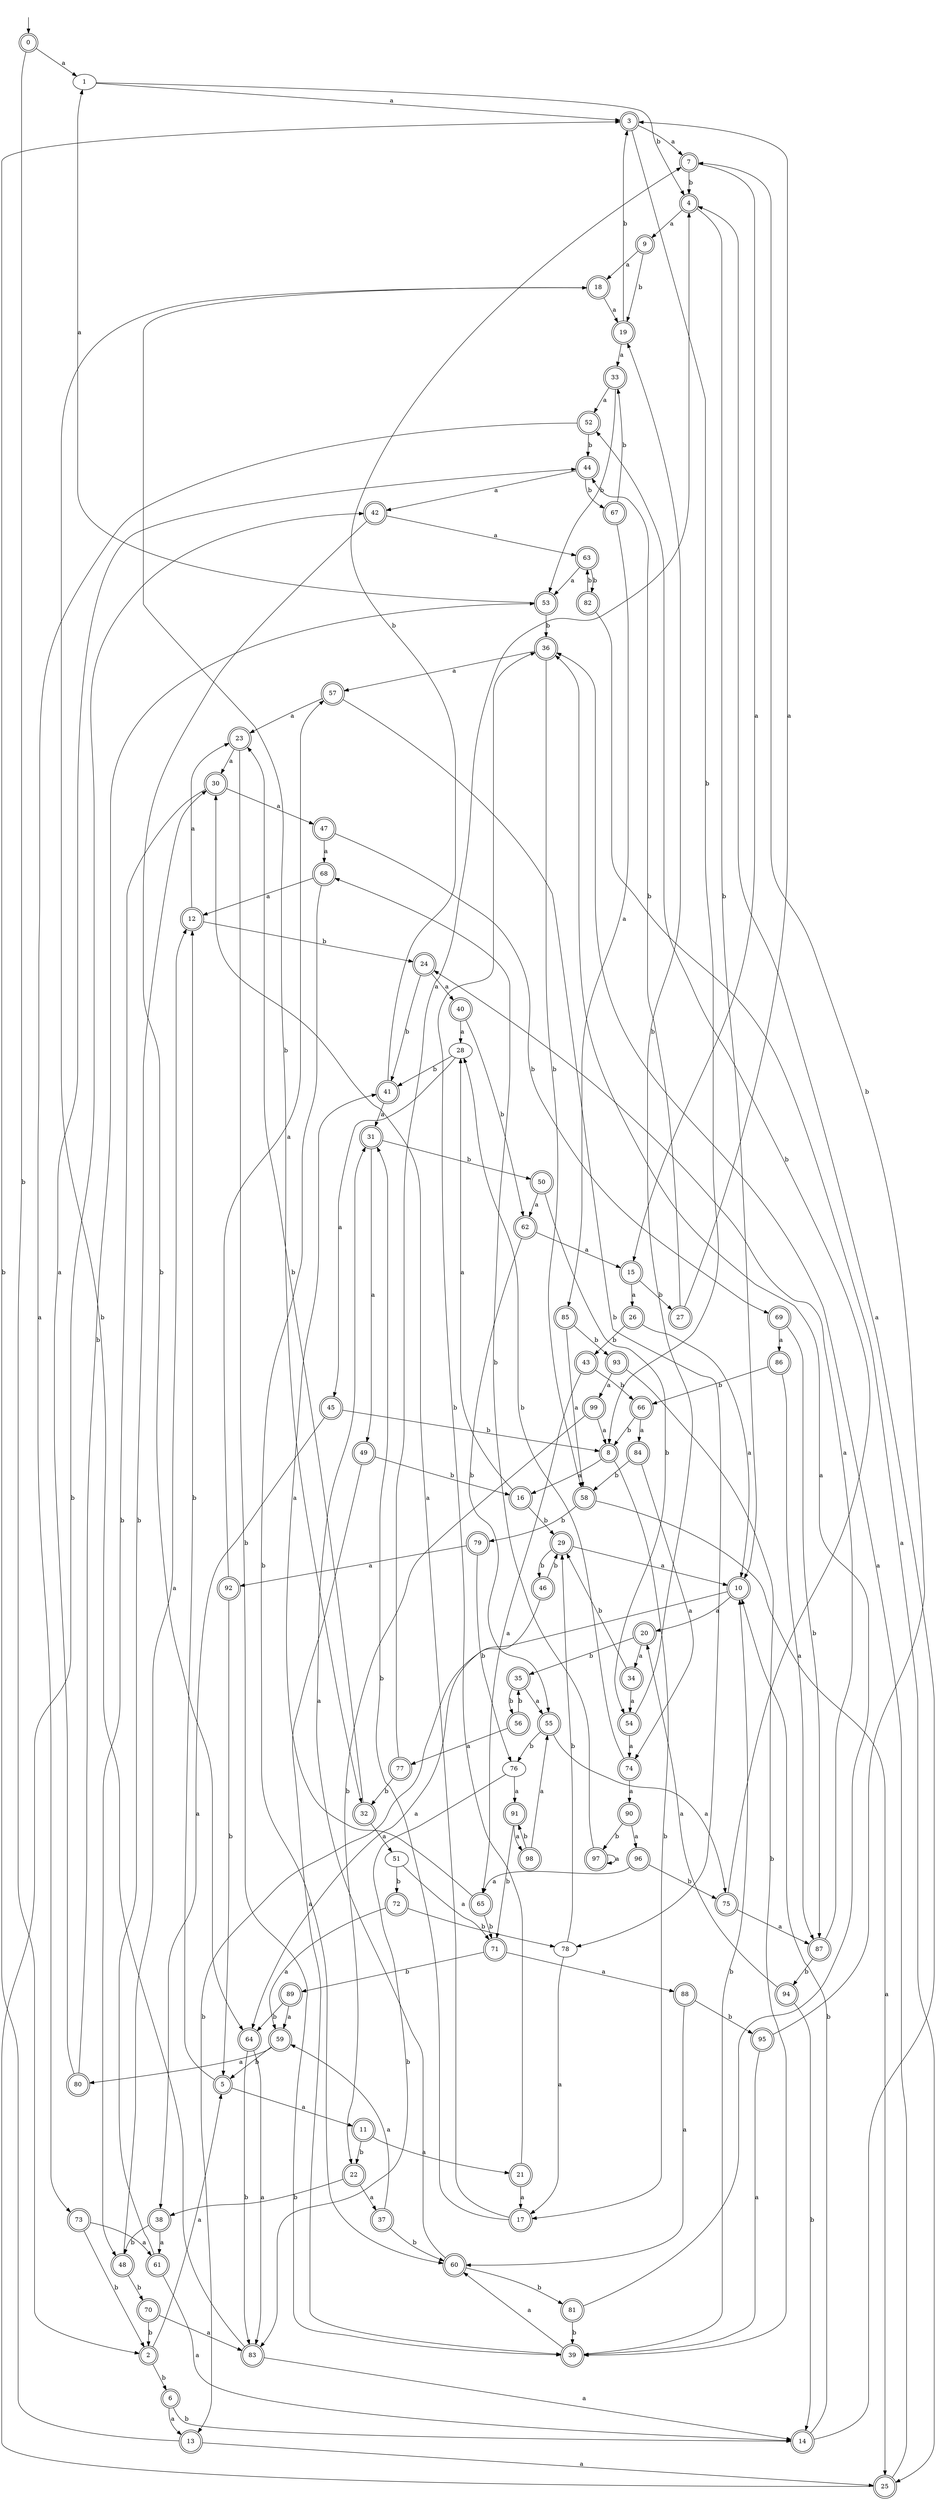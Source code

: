 digraph RandomDFA {
  __start0 [label="", shape=none];
  __start0 -> 0 [label=""];
  0 [shape=circle] [shape=doublecircle]
  0 -> 1 [label="a"]
  0 -> 2 [label="b"]
  1
  1 -> 3 [label="a"]
  1 -> 4 [label="b"]
  2 [shape=doublecircle]
  2 -> 5 [label="a"]
  2 -> 6 [label="b"]
  3 [shape=doublecircle]
  3 -> 7 [label="a"]
  3 -> 8 [label="b"]
  4 [shape=doublecircle]
  4 -> 9 [label="a"]
  4 -> 10 [label="b"]
  5 [shape=doublecircle]
  5 -> 11 [label="a"]
  5 -> 12 [label="b"]
  6 [shape=doublecircle]
  6 -> 13 [label="a"]
  6 -> 14 [label="b"]
  7 [shape=doublecircle]
  7 -> 15 [label="a"]
  7 -> 4 [label="b"]
  8 [shape=doublecircle]
  8 -> 16 [label="a"]
  8 -> 17 [label="b"]
  9 [shape=doublecircle]
  9 -> 18 [label="a"]
  9 -> 19 [label="b"]
  10 [shape=doublecircle]
  10 -> 20 [label="a"]
  10 -> 13 [label="b"]
  11 [shape=doublecircle]
  11 -> 21 [label="a"]
  11 -> 22 [label="b"]
  12 [shape=doublecircle]
  12 -> 23 [label="a"]
  12 -> 24 [label="b"]
  13 [shape=doublecircle]
  13 -> 25 [label="a"]
  13 -> 3 [label="b"]
  14 [shape=doublecircle]
  14 -> 4 [label="a"]
  14 -> 10 [label="b"]
  15 [shape=doublecircle]
  15 -> 26 [label="a"]
  15 -> 27 [label="b"]
  16 [shape=doublecircle]
  16 -> 28 [label="a"]
  16 -> 29 [label="b"]
  17 [shape=doublecircle]
  17 -> 30 [label="a"]
  17 -> 31 [label="b"]
  18 [shape=doublecircle]
  18 -> 19 [label="a"]
  18 -> 32 [label="b"]
  19 [shape=doublecircle]
  19 -> 33 [label="a"]
  19 -> 3 [label="b"]
  20 [shape=doublecircle]
  20 -> 34 [label="a"]
  20 -> 35 [label="b"]
  21 [shape=doublecircle]
  21 -> 17 [label="a"]
  21 -> 36 [label="b"]
  22 [shape=doublecircle]
  22 -> 37 [label="a"]
  22 -> 38 [label="b"]
  23 [shape=doublecircle]
  23 -> 30 [label="a"]
  23 -> 39 [label="b"]
  24 [shape=doublecircle]
  24 -> 40 [label="a"]
  24 -> 41 [label="b"]
  25 [shape=doublecircle]
  25 -> 36 [label="a"]
  25 -> 42 [label="b"]
  26 [shape=doublecircle]
  26 -> 10 [label="a"]
  26 -> 43 [label="b"]
  27 [shape=doublecircle]
  27 -> 3 [label="a"]
  27 -> 44 [label="b"]
  28
  28 -> 45 [label="a"]
  28 -> 41 [label="b"]
  29 [shape=doublecircle]
  29 -> 10 [label="a"]
  29 -> 46 [label="b"]
  30 [shape=doublecircle]
  30 -> 47 [label="a"]
  30 -> 48 [label="b"]
  31 [shape=doublecircle]
  31 -> 49 [label="a"]
  31 -> 50 [label="b"]
  32 [shape=doublecircle]
  32 -> 51 [label="a"]
  32 -> 23 [label="b"]
  33 [shape=doublecircle]
  33 -> 52 [label="a"]
  33 -> 53 [label="b"]
  34 [shape=doublecircle]
  34 -> 54 [label="a"]
  34 -> 29 [label="b"]
  35 [shape=doublecircle]
  35 -> 55 [label="a"]
  35 -> 56 [label="b"]
  36 [shape=doublecircle]
  36 -> 57 [label="a"]
  36 -> 58 [label="b"]
  37 [shape=doublecircle]
  37 -> 59 [label="a"]
  37 -> 60 [label="b"]
  38 [shape=doublecircle]
  38 -> 61 [label="a"]
  38 -> 48 [label="b"]
  39 [shape=doublecircle]
  39 -> 60 [label="a"]
  39 -> 10 [label="b"]
  40 [shape=doublecircle]
  40 -> 28 [label="a"]
  40 -> 62 [label="b"]
  41 [shape=doublecircle]
  41 -> 31 [label="a"]
  41 -> 7 [label="b"]
  42 [shape=doublecircle]
  42 -> 63 [label="a"]
  42 -> 64 [label="b"]
  43 [shape=doublecircle]
  43 -> 65 [label="a"]
  43 -> 66 [label="b"]
  44 [shape=doublecircle]
  44 -> 42 [label="a"]
  44 -> 67 [label="b"]
  45 [shape=doublecircle]
  45 -> 38 [label="a"]
  45 -> 8 [label="b"]
  46 [shape=doublecircle]
  46 -> 64 [label="a"]
  46 -> 29 [label="b"]
  47 [shape=doublecircle]
  47 -> 68 [label="a"]
  47 -> 69 [label="b"]
  48 [shape=doublecircle]
  48 -> 12 [label="a"]
  48 -> 70 [label="b"]
  49 [shape=doublecircle]
  49 -> 39 [label="a"]
  49 -> 16 [label="b"]
  50 [shape=doublecircle]
  50 -> 62 [label="a"]
  50 -> 54 [label="b"]
  51
  51 -> 71 [label="a"]
  51 -> 72 [label="b"]
  52 [shape=doublecircle]
  52 -> 73 [label="a"]
  52 -> 44 [label="b"]
  53 [shape=doublecircle]
  53 -> 1 [label="a"]
  53 -> 36 [label="b"]
  54 [shape=doublecircle]
  54 -> 74 [label="a"]
  54 -> 19 [label="b"]
  55 [shape=doublecircle]
  55 -> 75 [label="a"]
  55 -> 76 [label="b"]
  56 [shape=doublecircle]
  56 -> 77 [label="a"]
  56 -> 35 [label="b"]
  57 [shape=doublecircle]
  57 -> 23 [label="a"]
  57 -> 78 [label="b"]
  58 [shape=doublecircle]
  58 -> 25 [label="a"]
  58 -> 79 [label="b"]
  59 [shape=doublecircle]
  59 -> 80 [label="a"]
  59 -> 5 [label="b"]
  60 [shape=doublecircle]
  60 -> 31 [label="a"]
  60 -> 81 [label="b"]
  61 [shape=doublecircle]
  61 -> 14 [label="a"]
  61 -> 30 [label="b"]
  62 [shape=doublecircle]
  62 -> 15 [label="a"]
  62 -> 55 [label="b"]
  63 [shape=doublecircle]
  63 -> 53 [label="a"]
  63 -> 82 [label="b"]
  64 [shape=doublecircle]
  64 -> 83 [label="a"]
  64 -> 83 [label="b"]
  65 [shape=doublecircle]
  65 -> 41 [label="a"]
  65 -> 71 [label="b"]
  66 [shape=doublecircle]
  66 -> 84 [label="a"]
  66 -> 8 [label="b"]
  67 [shape=doublecircle]
  67 -> 85 [label="a"]
  67 -> 33 [label="b"]
  68 [shape=doublecircle]
  68 -> 12 [label="a"]
  68 -> 60 [label="b"]
  69 [shape=doublecircle]
  69 -> 86 [label="a"]
  69 -> 87 [label="b"]
  70 [shape=doublecircle]
  70 -> 83 [label="a"]
  70 -> 2 [label="b"]
  71 [shape=doublecircle]
  71 -> 88 [label="a"]
  71 -> 89 [label="b"]
  72 [shape=doublecircle]
  72 -> 59 [label="a"]
  72 -> 78 [label="b"]
  73 [shape=doublecircle]
  73 -> 61 [label="a"]
  73 -> 2 [label="b"]
  74 [shape=doublecircle]
  74 -> 90 [label="a"]
  74 -> 28 [label="b"]
  75 [shape=doublecircle]
  75 -> 87 [label="a"]
  75 -> 52 [label="b"]
  76
  76 -> 91 [label="a"]
  76 -> 83 [label="b"]
  77 [shape=doublecircle]
  77 -> 4 [label="a"]
  77 -> 32 [label="b"]
  78
  78 -> 17 [label="a"]
  78 -> 29 [label="b"]
  79 [shape=doublecircle]
  79 -> 92 [label="a"]
  79 -> 76 [label="b"]
  80 [shape=doublecircle]
  80 -> 44 [label="a"]
  80 -> 53 [label="b"]
  81 [shape=doublecircle]
  81 -> 36 [label="a"]
  81 -> 39 [label="b"]
  82 [shape=doublecircle]
  82 -> 25 [label="a"]
  82 -> 63 [label="b"]
  83 [shape=doublecircle]
  83 -> 14 [label="a"]
  83 -> 18 [label="b"]
  84 [shape=doublecircle]
  84 -> 74 [label="a"]
  84 -> 58 [label="b"]
  85 [shape=doublecircle]
  85 -> 58 [label="a"]
  85 -> 93 [label="b"]
  86 [shape=doublecircle]
  86 -> 87 [label="a"]
  86 -> 66 [label="b"]
  87 [shape=doublecircle]
  87 -> 24 [label="a"]
  87 -> 94 [label="b"]
  88 [shape=doublecircle]
  88 -> 60 [label="a"]
  88 -> 95 [label="b"]
  89 [shape=doublecircle]
  89 -> 59 [label="a"]
  89 -> 64 [label="b"]
  90 [shape=doublecircle]
  90 -> 96 [label="a"]
  90 -> 97 [label="b"]
  91 [shape=doublecircle]
  91 -> 98 [label="a"]
  91 -> 71 [label="b"]
  92 [shape=doublecircle]
  92 -> 57 [label="a"]
  92 -> 5 [label="b"]
  93 [shape=doublecircle]
  93 -> 99 [label="a"]
  93 -> 39 [label="b"]
  94 [shape=doublecircle]
  94 -> 20 [label="a"]
  94 -> 14 [label="b"]
  95 [shape=doublecircle]
  95 -> 39 [label="a"]
  95 -> 7 [label="b"]
  96 [shape=doublecircle]
  96 -> 65 [label="a"]
  96 -> 75 [label="b"]
  97 [shape=doublecircle]
  97 -> 97 [label="a"]
  97 -> 68 [label="b"]
  98 [shape=doublecircle]
  98 -> 55 [label="a"]
  98 -> 91 [label="b"]
  99 [shape=doublecircle]
  99 -> 8 [label="a"]
  99 -> 22 [label="b"]
}
